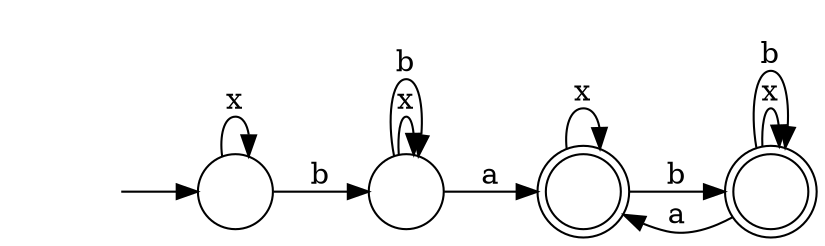 digraph Automaton {
  rankdir = LR;
  0 [shape=doublecircle,label=""];
  0 -> 0 [label="x"]
  0 -> 3 [label="b"]
  1 [shape=circle,label=""];
  initial [shape=plaintext,label=""];
  initial -> 1
  1 -> 1 [label="x"]
  1 -> 2 [label="b"]
  2 [shape=circle,label=""];
  2 -> 0 [label="a"]
  2 -> 2 [label="x"]
  2 -> 2 [label="b"]
  3 [shape=doublecircle,label=""];
  3 -> 0 [label="a"]
  3 -> 3 [label="x"]
  3 -> 3 [label="b"]
}
